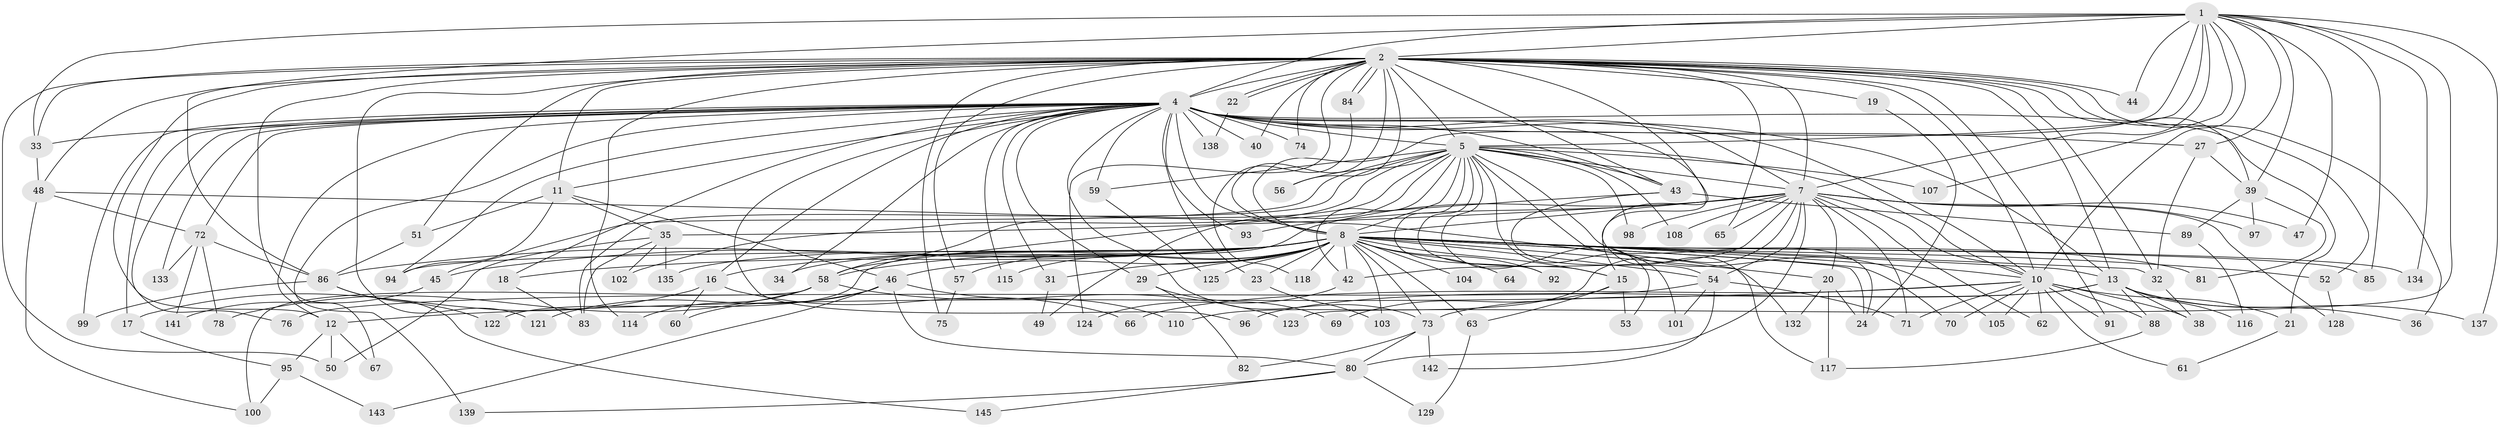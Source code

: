 // original degree distribution, {20: 0.006802721088435374, 30: 0.006802721088435374, 19: 0.013605442176870748, 26: 0.013605442176870748, 31: 0.006802721088435374, 18: 0.006802721088435374, 38: 0.006802721088435374, 17: 0.006802721088435374, 6: 0.07482993197278912, 2: 0.5714285714285714, 5: 0.027210884353741496, 3: 0.16326530612244897, 4: 0.06802721088435375, 7: 0.027210884353741496}
// Generated by graph-tools (version 1.1) at 2025/11/02/27/25 16:11:01]
// undirected, 115 vertices, 257 edges
graph export_dot {
graph [start="1"]
  node [color=gray90,style=filled];
  1 [super="+112"];
  2 [super="+3"];
  4 [super="+6"];
  5 [super="+41"];
  7 [super="+14"];
  8 [super="+9"];
  10 [super="+25"];
  11;
  12 [super="+30"];
  13 [super="+26"];
  15 [super="+126"];
  16;
  17;
  18;
  19 [super="+127"];
  20 [super="+140"];
  21 [super="+37"];
  22;
  23;
  24 [super="+28"];
  27;
  29;
  31;
  32 [super="+146"];
  33 [super="+90"];
  34;
  35;
  36;
  38 [super="+120"];
  39 [super="+77"];
  40;
  42 [super="+87"];
  43 [super="+130"];
  44;
  45;
  46 [super="+79"];
  47;
  48;
  49;
  50 [super="+109"];
  51;
  52 [super="+68"];
  53;
  54 [super="+55"];
  56;
  57;
  58 [super="+131"];
  59;
  60;
  61;
  62;
  63;
  64;
  65;
  66;
  67;
  69;
  70;
  71 [super="+136"];
  72;
  73 [super="+144"];
  74;
  75;
  76;
  78;
  80 [super="+147"];
  81;
  82;
  83 [super="+106"];
  84;
  85;
  86 [super="+119"];
  88;
  89;
  91;
  92;
  93;
  94 [super="+113"];
  95;
  96;
  97;
  98;
  99;
  100 [super="+111"];
  101;
  102;
  103;
  104;
  105;
  107;
  108;
  110;
  114;
  115;
  116;
  117;
  118;
  121;
  122;
  123;
  124;
  125;
  128;
  129;
  132;
  133;
  134;
  135;
  137;
  138;
  139;
  141;
  142;
  143;
  145;
  1 -- 2 [weight=2];
  1 -- 4 [weight=2];
  1 -- 5;
  1 -- 7;
  1 -- 8 [weight=2];
  1 -- 10;
  1 -- 27;
  1 -- 44;
  1 -- 47;
  1 -- 85;
  1 -- 107;
  1 -- 123;
  1 -- 134;
  1 -- 137;
  1 -- 86;
  1 -- 39;
  1 -- 33;
  2 -- 4 [weight=4];
  2 -- 5 [weight=2];
  2 -- 7 [weight=2];
  2 -- 8 [weight=4];
  2 -- 10 [weight=2];
  2 -- 11;
  2 -- 13;
  2 -- 22;
  2 -- 22;
  2 -- 36;
  2 -- 39;
  2 -- 43;
  2 -- 44;
  2 -- 51;
  2 -- 65;
  2 -- 67;
  2 -- 74;
  2 -- 75;
  2 -- 84;
  2 -- 84;
  2 -- 91;
  2 -- 121;
  2 -- 124;
  2 -- 12;
  2 -- 19;
  2 -- 33;
  2 -- 40;
  2 -- 48;
  2 -- 114;
  2 -- 56;
  2 -- 57;
  2 -- 15;
  2 -- 52;
  2 -- 50;
  2 -- 32;
  4 -- 5 [weight=3];
  4 -- 7 [weight=3];
  4 -- 8 [weight=4];
  4 -- 10 [weight=2];
  4 -- 16;
  4 -- 29;
  4 -- 34;
  4 -- 43;
  4 -- 59;
  4 -- 72;
  4 -- 74;
  4 -- 99;
  4 -- 138;
  4 -- 133;
  4 -- 11;
  4 -- 12;
  4 -- 139;
  4 -- 13;
  4 -- 76;
  4 -- 17;
  4 -- 18;
  4 -- 21 [weight=2];
  4 -- 23;
  4 -- 27;
  4 -- 93;
  4 -- 94;
  4 -- 31;
  4 -- 96;
  4 -- 33;
  4 -- 40;
  4 -- 115;
  4 -- 117;
  4 -- 73;
  5 -- 7;
  5 -- 8 [weight=2];
  5 -- 10;
  5 -- 15;
  5 -- 24;
  5 -- 42;
  5 -- 45;
  5 -- 53;
  5 -- 56;
  5 -- 58;
  5 -- 59;
  5 -- 92;
  5 -- 98;
  5 -- 101;
  5 -- 102;
  5 -- 105;
  5 -- 107;
  5 -- 108;
  5 -- 49;
  5 -- 83;
  5 -- 43;
  7 -- 8 [weight=2];
  7 -- 10;
  7 -- 20;
  7 -- 35;
  7 -- 42;
  7 -- 47;
  7 -- 54;
  7 -- 62;
  7 -- 65;
  7 -- 80;
  7 -- 93;
  7 -- 97;
  7 -- 98;
  7 -- 108;
  7 -- 110;
  7 -- 122;
  7 -- 128;
  7 -- 71;
  8 -- 10 [weight=2];
  8 -- 20;
  8 -- 32;
  8 -- 52 [weight=2];
  8 -- 54;
  8 -- 63;
  8 -- 70;
  8 -- 118;
  8 -- 125;
  8 -- 134;
  8 -- 135;
  8 -- 13;
  8 -- 15;
  8 -- 16;
  8 -- 18;
  8 -- 23;
  8 -- 29;
  8 -- 31;
  8 -- 34;
  8 -- 45;
  8 -- 46 [weight=2];
  8 -- 57;
  8 -- 64;
  8 -- 73;
  8 -- 81;
  8 -- 85;
  8 -- 86;
  8 -- 92;
  8 -- 103;
  8 -- 104;
  8 -- 115;
  8 -- 24;
  8 -- 94;
  8 -- 58;
  8 -- 42;
  10 -- 21;
  10 -- 38;
  10 -- 61;
  10 -- 66;
  10 -- 70;
  10 -- 88;
  10 -- 71;
  10 -- 62;
  10 -- 105;
  10 -- 91;
  10 -- 12;
  11 -- 35;
  11 -- 46;
  11 -- 51;
  11 -- 94;
  12 -- 50;
  12 -- 67;
  12 -- 95;
  13 -- 73;
  13 -- 116;
  13 -- 137;
  13 -- 96;
  13 -- 36;
  13 -- 38;
  13 -- 88;
  15 -- 53;
  15 -- 63;
  15 -- 69;
  16 -- 17;
  16 -- 60;
  16 -- 66;
  17 -- 95;
  18 -- 83;
  19 -- 24;
  20 -- 24;
  20 -- 132;
  20 -- 117;
  21 -- 61;
  22 -- 138;
  23 -- 103;
  27 -- 32;
  27 -- 39;
  29 -- 69;
  29 -- 82;
  31 -- 49;
  32 -- 38;
  33 -- 48;
  35 -- 50;
  35 -- 83;
  35 -- 102;
  35 -- 135;
  39 -- 89;
  39 -- 97;
  39 -- 81;
  42 -- 124;
  43 -- 58;
  43 -- 89;
  43 -- 54;
  45 -- 141;
  46 -- 60;
  46 -- 110;
  46 -- 143;
  46 -- 121;
  46 -- 80;
  48 -- 72;
  48 -- 132;
  48 -- 100;
  51 -- 86;
  52 -- 128;
  54 -- 71;
  54 -- 76;
  54 -- 101;
  54 -- 142;
  57 -- 75;
  58 -- 78;
  58 -- 100;
  58 -- 114;
  58 -- 123;
  59 -- 125;
  63 -- 129;
  72 -- 78;
  72 -- 86;
  72 -- 133;
  72 -- 141;
  73 -- 80;
  73 -- 82;
  73 -- 142;
  80 -- 129;
  80 -- 139;
  80 -- 145;
  84 -- 118;
  86 -- 99;
  86 -- 122;
  86 -- 145;
  88 -- 117;
  89 -- 116;
  95 -- 100;
  95 -- 143;
}
